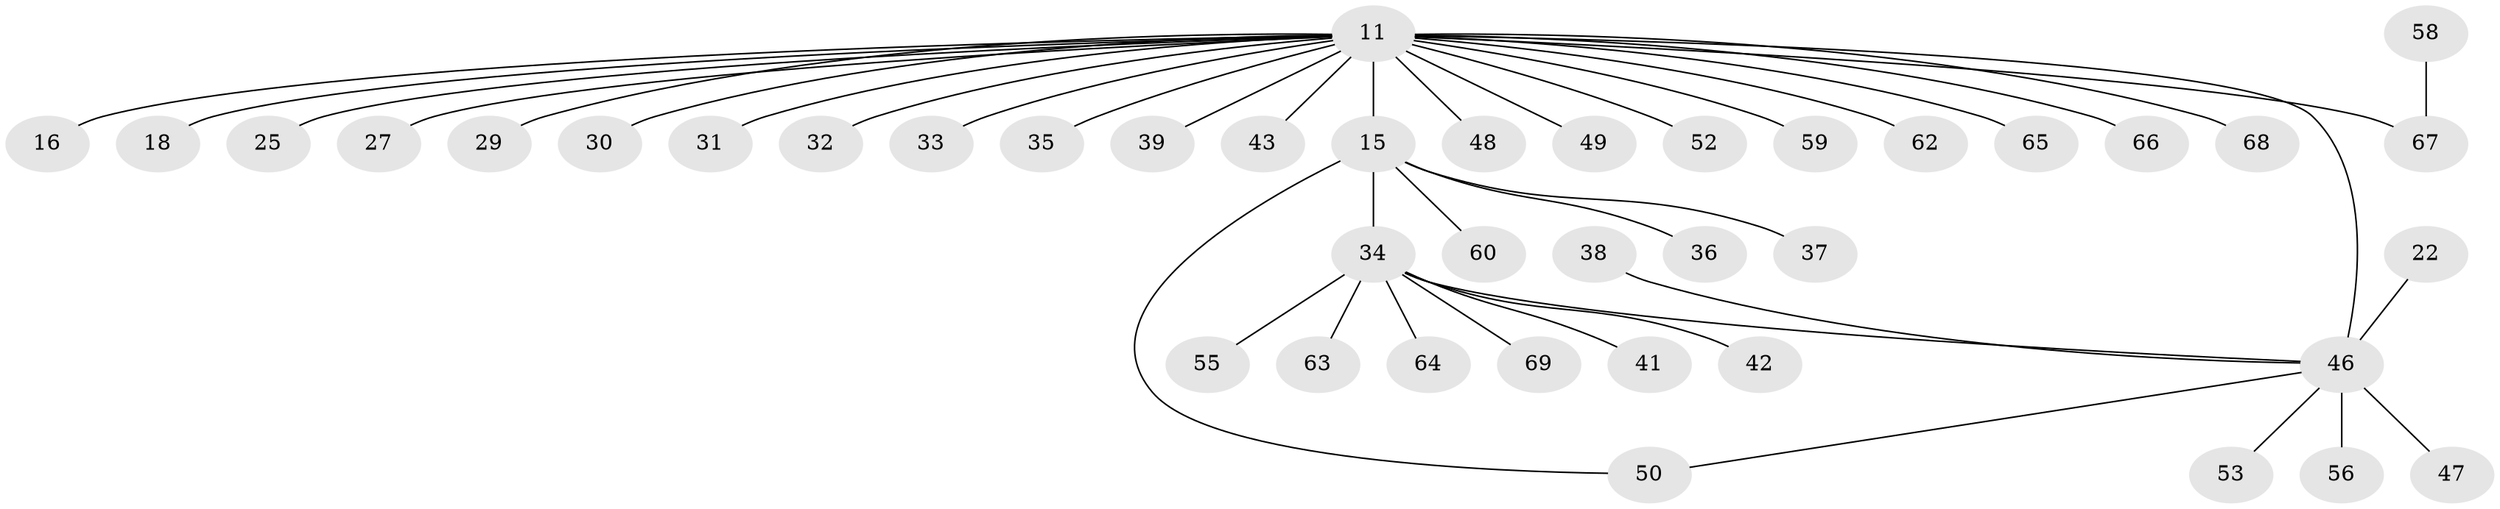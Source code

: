 // original degree distribution, {6: 0.043478260869565216, 3: 0.014492753623188406, 10: 0.028985507246376812, 5: 0.043478260869565216, 16: 0.014492753623188406, 4: 0.043478260869565216, 9: 0.014492753623188406, 7: 0.014492753623188406, 8: 0.014492753623188406, 1: 0.5797101449275363, 2: 0.18840579710144928}
// Generated by graph-tools (version 1.1) at 2025/58/03/04/25 21:58:32]
// undirected, 41 vertices, 42 edges
graph export_dot {
graph [start="1"]
  node [color=gray90,style=filled];
  11 [super="+10+7"];
  15 [super="+12"];
  16;
  18;
  22 [super="+17"];
  25;
  27;
  29;
  30;
  31;
  32;
  33;
  34 [super="+5+14+21+23"];
  35;
  36;
  37;
  38;
  39;
  41;
  42;
  43;
  46 [super="+9+24"];
  47;
  48 [super="+44"];
  49;
  50 [super="+45"];
  52;
  53;
  55;
  56;
  58;
  59;
  60;
  62;
  63 [super="+54"];
  64;
  65 [super="+61"];
  66;
  67 [super="+2+28+40+57"];
  68;
  69;
  11 -- 16;
  11 -- 27;
  11 -- 30;
  11 -- 31;
  11 -- 33;
  11 -- 59;
  11 -- 62;
  11 -- 15 [weight=5];
  11 -- 68;
  11 -- 46 [weight=6];
  11 -- 65;
  11 -- 66;
  11 -- 18;
  11 -- 25;
  11 -- 29;
  11 -- 32 [weight=2];
  11 -- 35;
  11 -- 39;
  11 -- 43;
  11 -- 48;
  11 -- 49;
  11 -- 52;
  11 -- 67 [weight=2];
  15 -- 36 [weight=2];
  15 -- 37;
  15 -- 60;
  15 -- 34 [weight=3];
  15 -- 50;
  22 -- 46;
  34 -- 69;
  34 -- 41;
  34 -- 42;
  34 -- 46 [weight=2];
  34 -- 63;
  34 -- 64;
  34 -- 55;
  38 -- 46;
  46 -- 47;
  46 -- 50;
  46 -- 53 [weight=2];
  46 -- 56 [weight=2];
  58 -- 67;
}
